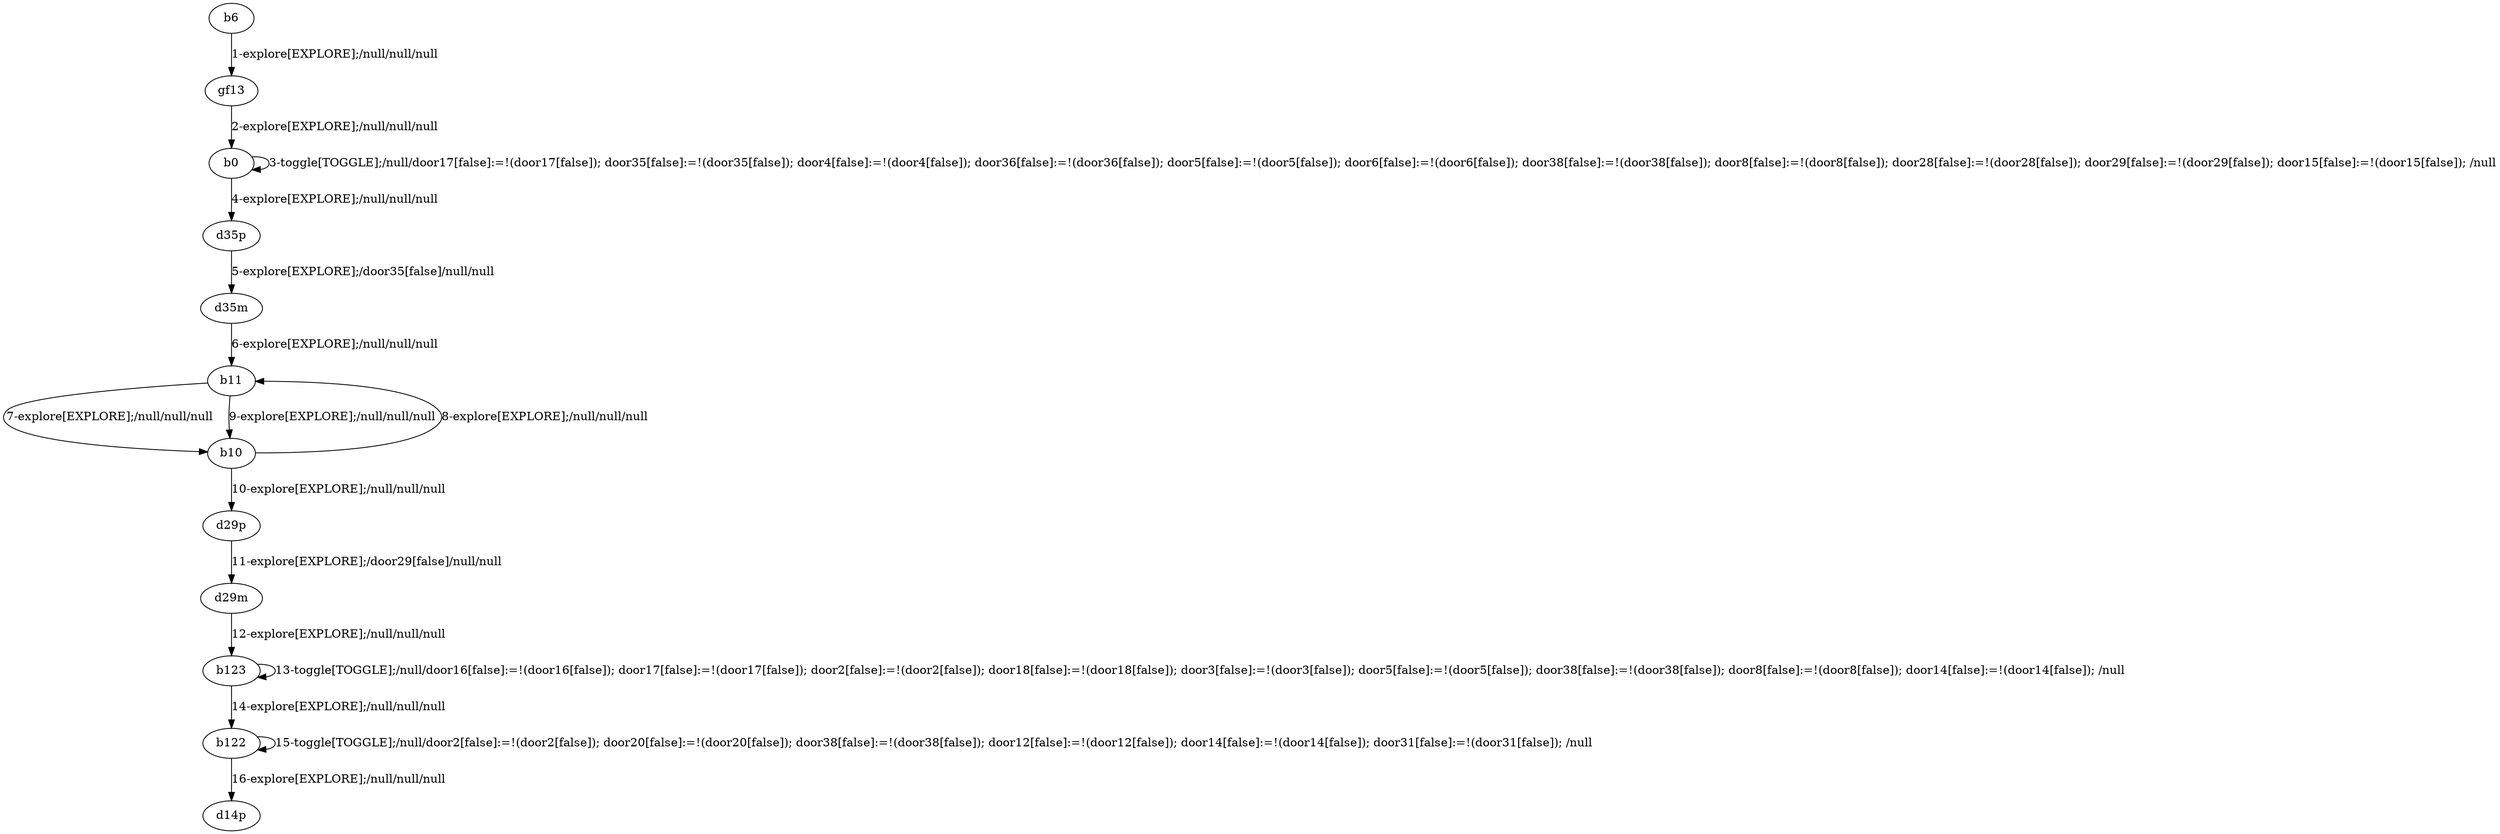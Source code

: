 # Total number of goals covered by this test: 9
# b10 --> b11
# b11 --> b10
# b123 --> b122
# b122 --> d14p
# b122 --> b122
# d29m --> b123
# d35m --> b11
# b10 --> d29p
# b123 --> b123

digraph g {
"b6" -> "gf13" [label = "1-explore[EXPLORE];/null/null/null"];
"gf13" -> "b0" [label = "2-explore[EXPLORE];/null/null/null"];
"b0" -> "b0" [label = "3-toggle[TOGGLE];/null/door17[false]:=!(door17[false]); door35[false]:=!(door35[false]); door4[false]:=!(door4[false]); door36[false]:=!(door36[false]); door5[false]:=!(door5[false]); door6[false]:=!(door6[false]); door38[false]:=!(door38[false]); door8[false]:=!(door8[false]); door28[false]:=!(door28[false]); door29[false]:=!(door29[false]); door15[false]:=!(door15[false]); /null"];
"b0" -> "d35p" [label = "4-explore[EXPLORE];/null/null/null"];
"d35p" -> "d35m" [label = "5-explore[EXPLORE];/door35[false]/null/null"];
"d35m" -> "b11" [label = "6-explore[EXPLORE];/null/null/null"];
"b11" -> "b10" [label = "7-explore[EXPLORE];/null/null/null"];
"b10" -> "b11" [label = "8-explore[EXPLORE];/null/null/null"];
"b11" -> "b10" [label = "9-explore[EXPLORE];/null/null/null"];
"b10" -> "d29p" [label = "10-explore[EXPLORE];/null/null/null"];
"d29p" -> "d29m" [label = "11-explore[EXPLORE];/door29[false]/null/null"];
"d29m" -> "b123" [label = "12-explore[EXPLORE];/null/null/null"];
"b123" -> "b123" [label = "13-toggle[TOGGLE];/null/door16[false]:=!(door16[false]); door17[false]:=!(door17[false]); door2[false]:=!(door2[false]); door18[false]:=!(door18[false]); door3[false]:=!(door3[false]); door5[false]:=!(door5[false]); door38[false]:=!(door38[false]); door8[false]:=!(door8[false]); door14[false]:=!(door14[false]); /null"];
"b123" -> "b122" [label = "14-explore[EXPLORE];/null/null/null"];
"b122" -> "b122" [label = "15-toggle[TOGGLE];/null/door2[false]:=!(door2[false]); door20[false]:=!(door20[false]); door38[false]:=!(door38[false]); door12[false]:=!(door12[false]); door14[false]:=!(door14[false]); door31[false]:=!(door31[false]); /null"];
"b122" -> "d14p" [label = "16-explore[EXPLORE];/null/null/null"];
}